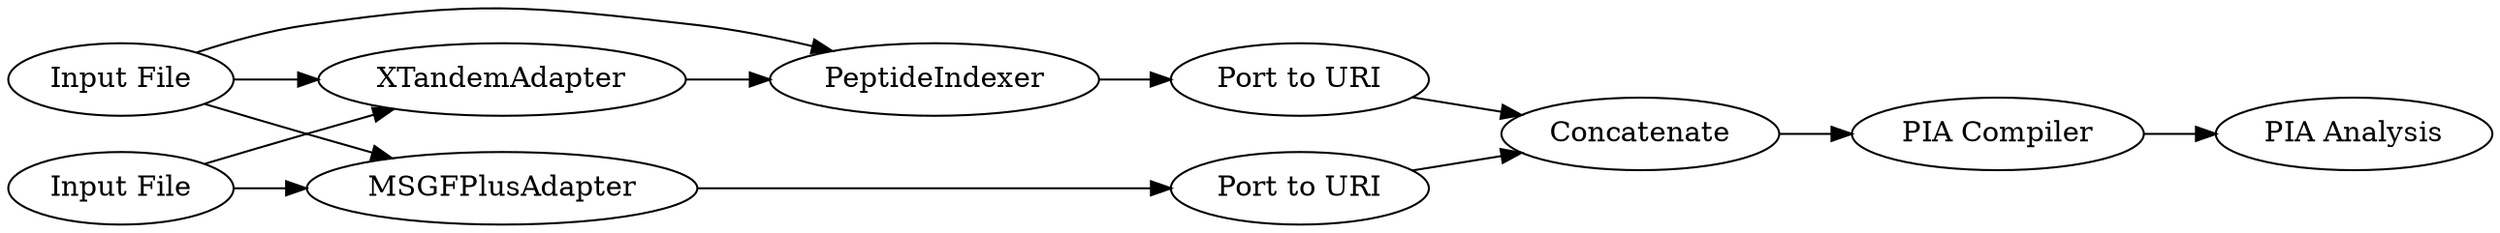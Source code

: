 digraph {
	567 [label="PIA Analysis"]
	568 [label="Port to URI"]
	570 [label="PIA Compiler"]
	576 [label="Input File"]
	577 [label="Input File"]
	579 [label="Port to URI"]
	580 [label=Concatenate]
	591 [label=XTandemAdapter]
	592 [label=MSGFPlusAdapter]
	593 [label=PeptideIndexer]
	568 -> 580
	570 -> 567
	576 -> 592
	576 -> 591
	577 -> 593
	577 -> 592
	577 -> 591
	579 -> 580
	580 -> 570
	591 -> 593
	592 -> 579
	593 -> 568
	rankdir=LR
}
